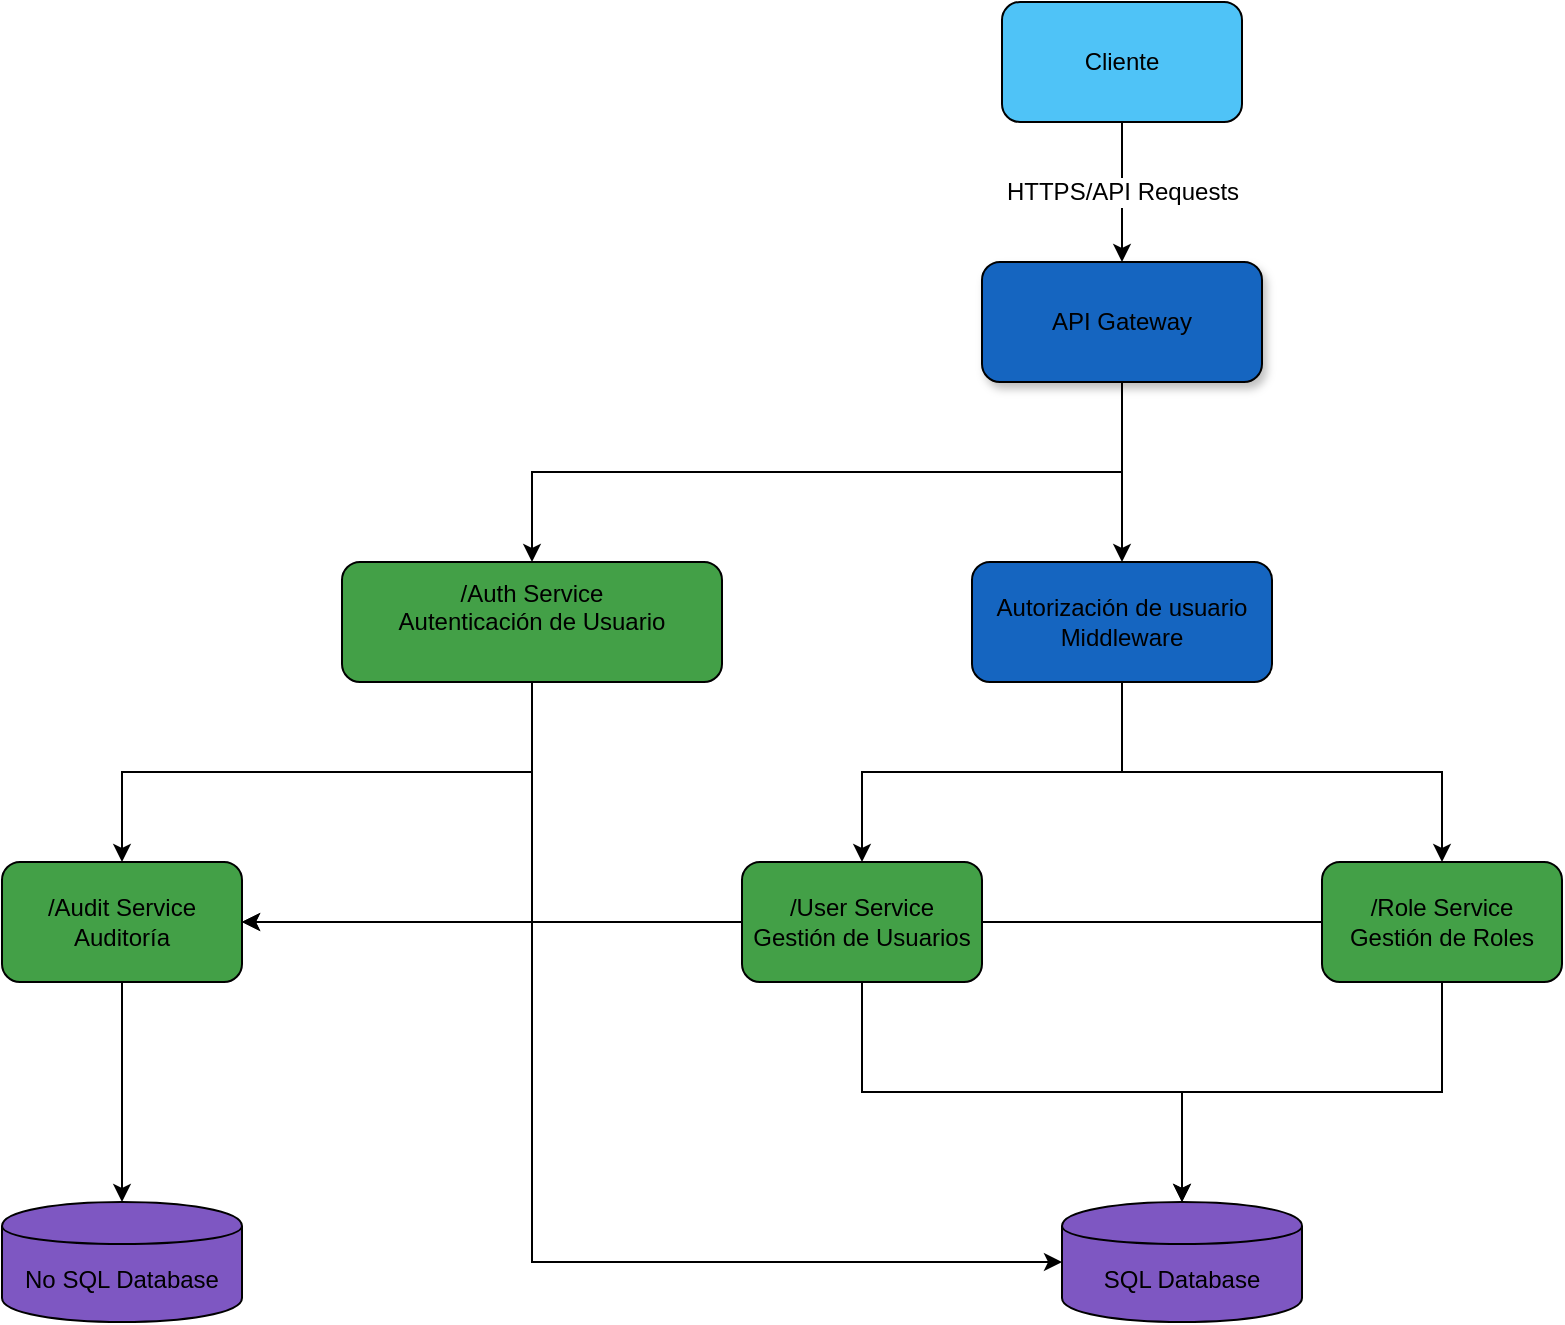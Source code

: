 <mxfile version="28.2.1">
  <diagram name="Page-1" id="Yr3wmhPyhH4pKssoKZmy">
    <mxGraphModel dx="366055" dy="257780" grid="1" gridSize="10" guides="1" tooltips="1" connect="1" arrows="1" fold="1" page="1" pageScale="1" pageWidth="827" pageHeight="1169" math="0" shadow="0">
      <root>
        <mxCell id="0" />
        <mxCell id="1" parent="0" />
        <mxCell id="-tIWeldv7K33fmmHnPlr-62" style="edgeStyle=orthogonalEdgeStyle;rounded=0;orthogonalLoop=1;jettySize=auto;html=1;exitX=0;exitY=0.5;exitDx=0;exitDy=0;entryX=1;entryY=0.5;entryDx=0;entryDy=0;strokeColor=light-dark(#000000,#FFFFFF);" edge="1" parent="1" source="-tIWeldv7K33fmmHnPlr-6" target="-tIWeldv7K33fmmHnPlr-7">
          <mxGeometry relative="1" as="geometry" />
        </mxCell>
        <mxCell id="-tIWeldv7K33fmmHnPlr-1" value="Cliente" style="rounded=1;whiteSpace=wrap;html=1;fillColor=light-dark(#4FC3F7,#4FC3F7);strokeColor=light-dark(#000000,#FFFFFF);" vertex="1" parent="1">
          <mxGeometry x="170" y="-270" width="120" height="60" as="geometry" />
        </mxCell>
        <mxCell id="-tIWeldv7K33fmmHnPlr-34" style="edgeStyle=orthogonalEdgeStyle;rounded=0;orthogonalLoop=1;jettySize=auto;html=1;exitX=0.5;exitY=1;exitDx=0;exitDy=0;entryX=0.5;entryY=0;entryDx=0;entryDy=0;strokeColor=light-dark(#000000,#FFFFFF);" edge="1" parent="1" source="-tIWeldv7K33fmmHnPlr-2" target="-tIWeldv7K33fmmHnPlr-4">
          <mxGeometry relative="1" as="geometry" />
        </mxCell>
        <mxCell id="-tIWeldv7K33fmmHnPlr-39" style="edgeStyle=orthogonalEdgeStyle;rounded=0;orthogonalLoop=1;jettySize=auto;html=1;exitX=0.5;exitY=1;exitDx=0;exitDy=0;entryX=0.5;entryY=0;entryDx=0;entryDy=0;strokeColor=light-dark(#000000,#FFFFFF);" edge="1" parent="1" source="-tIWeldv7K33fmmHnPlr-2" target="-tIWeldv7K33fmmHnPlr-35">
          <mxGeometry relative="1" as="geometry" />
        </mxCell>
        <mxCell id="-tIWeldv7K33fmmHnPlr-2" value="API Gateway" style="rounded=1;whiteSpace=wrap;html=1;fillColor=light-dark(#1565C0,#1565C0);strokeColor=light-dark(#000000,#FFFFFF);shadow=1;" vertex="1" parent="1">
          <mxGeometry x="160" y="-140" width="140" height="60" as="geometry" />
        </mxCell>
        <mxCell id="-tIWeldv7K33fmmHnPlr-3" value="HTTPS/API Requests" style="edgeStyle=none;html=1;endArrow=classic;endFill=1;fontSize=12;exitX=0.5;exitY=1;exitDx=0;exitDy=0;strokeColor=light-dark(#000000,#FFFFFF);" edge="1" parent="1" source="-tIWeldv7K33fmmHnPlr-1" target="-tIWeldv7K33fmmHnPlr-2">
          <mxGeometry width="50" height="50" relative="1" as="geometry">
            <mxPoint x="330" y="-30" as="sourcePoint" />
            <mxPoint x="380" y="20" as="targetPoint" />
          </mxGeometry>
        </mxCell>
        <mxCell id="-tIWeldv7K33fmmHnPlr-51" style="edgeStyle=orthogonalEdgeStyle;rounded=0;orthogonalLoop=1;jettySize=auto;html=1;exitX=0.5;exitY=1;exitDx=0;exitDy=0;entryX=0.5;entryY=0;entryDx=0;entryDy=0;strokeColor=light-dark(#000000,#FFFFFF);" edge="1" parent="1" source="-tIWeldv7K33fmmHnPlr-4" target="-tIWeldv7K33fmmHnPlr-7">
          <mxGeometry relative="1" as="geometry" />
        </mxCell>
        <mxCell id="-tIWeldv7K33fmmHnPlr-59" style="edgeStyle=orthogonalEdgeStyle;rounded=0;orthogonalLoop=1;jettySize=auto;html=1;exitX=0.5;exitY=1;exitDx=0;exitDy=0;entryX=0;entryY=0.5;entryDx=0;entryDy=0;strokeColor=light-dark(#000000,#FFFFFF);" edge="1" parent="1" source="-tIWeldv7K33fmmHnPlr-4" target="-tIWeldv7K33fmmHnPlr-52">
          <mxGeometry relative="1" as="geometry" />
        </mxCell>
        <mxCell id="-tIWeldv7K33fmmHnPlr-4" value="&lt;div&gt;/Auth Service&lt;br&gt;Autenticación de Usuario&lt;br&gt;&lt;br&gt;&lt;/div&gt;" style="rounded=1;whiteSpace=wrap;html=1;fillColor=light-dark(#43A047,#43A047);strokeColor=light-dark(#000000,#FFFFFF);" vertex="1" parent="1">
          <mxGeometry x="-160" y="10" width="190" height="60" as="geometry" />
        </mxCell>
        <mxCell id="-tIWeldv7K33fmmHnPlr-53" style="edgeStyle=orthogonalEdgeStyle;rounded=0;orthogonalLoop=1;jettySize=auto;html=1;exitX=0.5;exitY=1;exitDx=0;exitDy=0;entryX=0.5;entryY=0;entryDx=0;entryDy=0;strokeColor=light-dark(#000000,#FFFFFF);" edge="1" parent="1" source="-tIWeldv7K33fmmHnPlr-5" target="-tIWeldv7K33fmmHnPlr-52">
          <mxGeometry relative="1" as="geometry" />
        </mxCell>
        <mxCell id="-tIWeldv7K33fmmHnPlr-61" style="edgeStyle=orthogonalEdgeStyle;rounded=0;orthogonalLoop=1;jettySize=auto;html=1;exitX=0;exitY=0.5;exitDx=0;exitDy=0;strokeColor=light-dark(#000000,#FFFFFF);" edge="1" parent="1" source="-tIWeldv7K33fmmHnPlr-5" target="-tIWeldv7K33fmmHnPlr-7">
          <mxGeometry relative="1" as="geometry" />
        </mxCell>
        <mxCell id="-tIWeldv7K33fmmHnPlr-5" value="/User Service&lt;br&gt;Gestión de Usuarios" style="rounded=1;whiteSpace=wrap;html=1;fillColor=light-dark(#43A047,#43A047);strokeColor=light-dark(#000000,#FFFFFF);" vertex="1" parent="1">
          <mxGeometry x="40" y="160" width="120" height="60" as="geometry" />
        </mxCell>
        <mxCell id="-tIWeldv7K33fmmHnPlr-54" style="edgeStyle=orthogonalEdgeStyle;rounded=0;orthogonalLoop=1;jettySize=auto;html=1;exitX=0.5;exitY=1;exitDx=0;exitDy=0;entryX=0.5;entryY=0;entryDx=0;entryDy=0;strokeColor=light-dark(#000000,#FFFFFF);" edge="1" parent="1" source="-tIWeldv7K33fmmHnPlr-6" target="-tIWeldv7K33fmmHnPlr-52">
          <mxGeometry relative="1" as="geometry" />
        </mxCell>
        <mxCell id="-tIWeldv7K33fmmHnPlr-6" value="/Role Service&lt;br&gt;Gestión de Roles" style="rounded=1;whiteSpace=wrap;html=1;fillColor=light-dark(#43A047,#43A047);strokeColor=light-dark(#000000,#FFFFFF);" vertex="1" parent="1">
          <mxGeometry x="330" y="160" width="120" height="60" as="geometry" />
        </mxCell>
        <mxCell id="-tIWeldv7K33fmmHnPlr-32" style="edgeStyle=orthogonalEdgeStyle;rounded=0;orthogonalLoop=1;jettySize=auto;html=1;exitX=0.5;exitY=1;exitDx=0;exitDy=0;strokeColor=light-dark(#000000,#FFFFFF);" edge="1" parent="1" source="-tIWeldv7K33fmmHnPlr-7" target="-tIWeldv7K33fmmHnPlr-15">
          <mxGeometry relative="1" as="geometry" />
        </mxCell>
        <mxCell id="-tIWeldv7K33fmmHnPlr-7" value="/Audit Service&lt;br&gt;Auditoría" style="rounded=1;whiteSpace=wrap;html=1;fillColor=light-dark(#43A047,#43A047);strokeColor=light-dark(#000000,#FFFFFF);" vertex="1" parent="1">
          <mxGeometry x="-330" y="160" width="120" height="60" as="geometry" />
        </mxCell>
        <mxCell id="-tIWeldv7K33fmmHnPlr-15" value="No SQL Database" style="shape=cylinder;whiteSpace=wrap;html=1;boundedLbl=1;backgroundOutline=1;fillColor=light-dark(#7E57C2,#7E57C2);strokeColor=light-dark(#000000,#FFFFFF);" vertex="1" parent="1">
          <mxGeometry x="-330" y="330" width="120" height="60" as="geometry" />
        </mxCell>
        <mxCell id="-tIWeldv7K33fmmHnPlr-16" value="" style="edgeStyle=none;html=1;endArrow=classic;endFill=1;" edge="1" parent="1" source="-tIWeldv7K33fmmHnPlr-4" target="-tIWeldv7K33fmmHnPlr-12" />
        <mxCell id="-tIWeldv7K33fmmHnPlr-17" value="" style="edgeStyle=none;html=1;endArrow=classic;endFill=1;" edge="1" parent="1" source="-tIWeldv7K33fmmHnPlr-5" target="-tIWeldv7K33fmmHnPlr-13" />
        <mxCell id="-tIWeldv7K33fmmHnPlr-18" value="" style="edgeStyle=none;html=1;endArrow=classic;endFill=1;" edge="1" parent="1" source="-tIWeldv7K33fmmHnPlr-6" target="-tIWeldv7K33fmmHnPlr-14" />
        <mxCell id="-tIWeldv7K33fmmHnPlr-19" value="" style="edgeStyle=none;html=1;endArrow=classic;endFill=1;" edge="1" parent="1" source="-tIWeldv7K33fmmHnPlr-7" target="-tIWeldv7K33fmmHnPlr-15" />
        <mxCell id="-tIWeldv7K33fmmHnPlr-41" style="edgeStyle=orthogonalEdgeStyle;rounded=0;orthogonalLoop=1;jettySize=auto;html=1;exitX=0.5;exitY=1;exitDx=0;exitDy=0;strokeColor=light-dark(#000000,#FFFFFF);" edge="1" parent="1" source="-tIWeldv7K33fmmHnPlr-35" target="-tIWeldv7K33fmmHnPlr-5">
          <mxGeometry relative="1" as="geometry" />
        </mxCell>
        <mxCell id="-tIWeldv7K33fmmHnPlr-42" style="edgeStyle=orthogonalEdgeStyle;rounded=0;orthogonalLoop=1;jettySize=auto;html=1;exitX=0.5;exitY=1;exitDx=0;exitDy=0;entryX=0.5;entryY=0;entryDx=0;entryDy=0;strokeColor=light-dark(#000000,#FFFFFF);" edge="1" parent="1" source="-tIWeldv7K33fmmHnPlr-35" target="-tIWeldv7K33fmmHnPlr-6">
          <mxGeometry relative="1" as="geometry" />
        </mxCell>
        <mxCell id="-tIWeldv7K33fmmHnPlr-35" value="Autorización de usuario&lt;br&gt;&lt;div&gt;Middleware&lt;br&gt;&lt;/div&gt;" style="rounded=1;whiteSpace=wrap;html=1;fillColor=light-dark(#1565C0,#1565C0);strokeColor=light-dark(#000000,#FFFFFF);" vertex="1" parent="1">
          <mxGeometry x="155" y="10" width="150" height="60" as="geometry" />
        </mxCell>
        <mxCell id="-tIWeldv7K33fmmHnPlr-52" value="SQL Database" style="shape=cylinder;whiteSpace=wrap;html=1;boundedLbl=1;backgroundOutline=1;fillColor=light-dark(#7E57C2,#7E57C2);strokeColor=light-dark(#000000,#FFFFFF);" vertex="1" parent="1">
          <mxGeometry x="200" y="330" width="120" height="60" as="geometry" />
        </mxCell>
      </root>
    </mxGraphModel>
  </diagram>
</mxfile>

